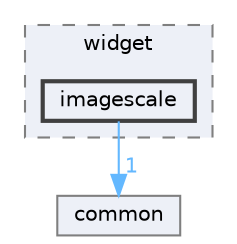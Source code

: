 digraph "C:/microchip/harmony3/gfx/middleware/legato/library/src/gfx/legato/widget/imagescale"
{
 // INTERACTIVE_SVG=YES
 // LATEX_PDF_SIZE
  bgcolor="transparent";
  edge [fontname=Helvetica,fontsize=10,labelfontname=Helvetica,labelfontsize=10];
  node [fontname=Helvetica,fontsize=10,shape=box,height=0.2,width=0.4];
  compound=true
  subgraph clusterdir_139e39c2cbbb9c4d4856e374ea12d038 {
    graph [ bgcolor="#edf0f7", pencolor="grey50", label="widget", fontname=Helvetica,fontsize=10 style="filled,dashed", URL="dir_139e39c2cbbb9c4d4856e374ea12d038.html",tooltip=""]
  dir_5f0ea6ef509d688b7b247798d6d67556 [label="imagescale", fillcolor="#edf0f7", color="grey25", style="filled,bold", URL="dir_5f0ea6ef509d688b7b247798d6d67556.html",tooltip=""];
  }
  dir_b3f224f181338695a4734ca3080f2eb5 [label="common", fillcolor="#edf0f7", color="grey50", style="filled", URL="dir_b3f224f181338695a4734ca3080f2eb5.html",tooltip=""];
  dir_5f0ea6ef509d688b7b247798d6d67556->dir_b3f224f181338695a4734ca3080f2eb5 [headlabel="1", labeldistance=1.5 headhref="dir_000048_000011.html" color="steelblue1" fontcolor="steelblue1"];
}
